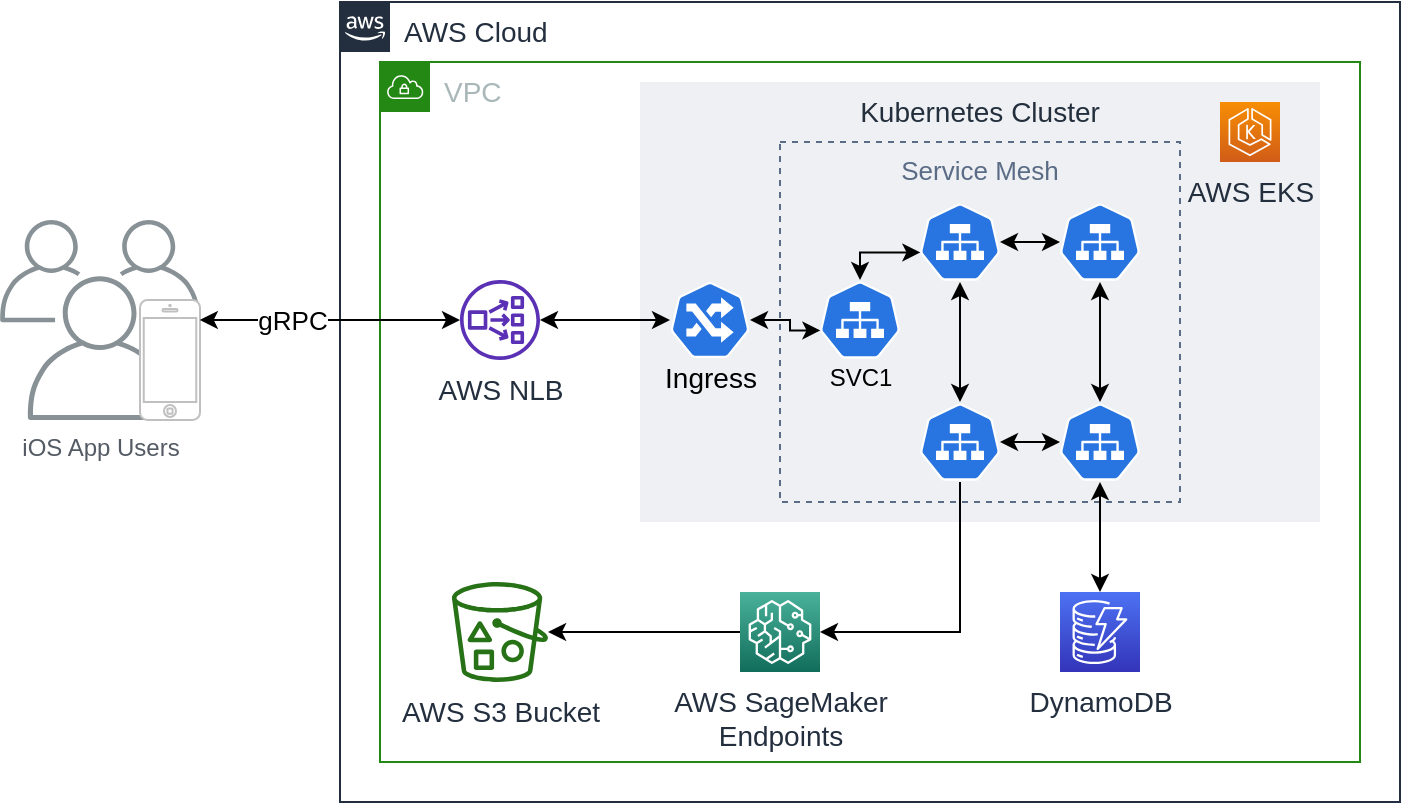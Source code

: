 <mxfile version="14.4.2" type="device"><diagram id="b4BDuStbIn4qM4jj9xul" name="Pagina-1"><mxGraphModel dx="1088" dy="880" grid="1" gridSize="10" guides="1" tooltips="1" connect="1" arrows="1" fold="1" page="1" pageScale="1" pageWidth="3300" pageHeight="2339" math="0" shadow="0"><root><mxCell id="0"/><mxCell id="1" parent="0"/><mxCell id="Hgsx1qWnPzV47WhV52aX-4" value="&lt;font style=&quot;font-size: 14px&quot;&gt;AWS Cloud&lt;/font&gt;" style="points=[[0,0],[0.25,0],[0.5,0],[0.75,0],[1,0],[1,0.25],[1,0.5],[1,0.75],[1,1],[0.75,1],[0.5,1],[0.25,1],[0,1],[0,0.75],[0,0.5],[0,0.25]];outlineConnect=0;gradientColor=none;html=1;whiteSpace=wrap;fontSize=12;fontStyle=0;shape=mxgraph.aws4.group;grIcon=mxgraph.aws4.group_aws_cloud_alt;strokeColor=#232F3E;fillColor=none;verticalAlign=top;align=left;spacingLeft=30;fontColor=#232F3E;dashed=0;" parent="1" vertex="1"><mxGeometry x="480" y="240" width="530" height="400" as="geometry"/></mxCell><mxCell id="Hgsx1qWnPzV47WhV52aX-7" value="&lt;font style=&quot;font-size: 14px&quot;&gt;VPC&lt;/font&gt;" style="points=[[0,0],[0.25,0],[0.5,0],[0.75,0],[1,0],[1,0.25],[1,0.5],[1,0.75],[1,1],[0.75,1],[0.5,1],[0.25,1],[0,1],[0,0.75],[0,0.5],[0,0.25]];outlineConnect=0;gradientColor=none;html=1;whiteSpace=wrap;fontSize=12;fontStyle=0;shape=mxgraph.aws4.group;grIcon=mxgraph.aws4.group_vpc;strokeColor=#248814;fillColor=none;verticalAlign=top;align=left;spacingLeft=30;fontColor=#AAB7B8;dashed=0;" parent="1" vertex="1"><mxGeometry x="500" y="270" width="490" height="350" as="geometry"/></mxCell><mxCell id="Hgsx1qWnPzV47WhV52aX-3" value="" style="group" parent="1" vertex="1" connectable="0"><mxGeometry x="310" y="349" width="100" height="100" as="geometry"/></mxCell><mxCell id="Hgsx1qWnPzV47WhV52aX-1" value="iOS App Users" style="outlineConnect=0;gradientColor=none;fontColor=#545B64;strokeColor=none;fillColor=#879196;dashed=0;verticalLabelPosition=bottom;verticalAlign=top;align=center;html=1;fontSize=12;fontStyle=0;aspect=fixed;shape=mxgraph.aws4.illustration_users;pointerEvents=1" parent="Hgsx1qWnPzV47WhV52aX-3" vertex="1"><mxGeometry width="100" height="100" as="geometry"/></mxCell><mxCell id="Hgsx1qWnPzV47WhV52aX-2" value="" style="html=1;verticalLabelPosition=bottom;labelBackgroundColor=#ffffff;verticalAlign=top;shadow=0;dashed=0;strokeWidth=1;shape=mxgraph.ios7.misc.iphone;strokeColor=#c0c0c0;" parent="Hgsx1qWnPzV47WhV52aX-3" vertex="1"><mxGeometry x="70" y="40" width="30" height="60" as="geometry"/></mxCell><mxCell id="Hgsx1qWnPzV47WhV52aX-6" value="&lt;font style=&quot;font-size: 14px&quot;&gt;AWS NLB&lt;/font&gt;" style="outlineConnect=0;fontColor=#232F3E;gradientColor=none;fillColor=#5A30B5;strokeColor=none;dashed=0;verticalLabelPosition=bottom;verticalAlign=top;align=center;html=1;fontSize=12;fontStyle=0;aspect=fixed;pointerEvents=1;shape=mxgraph.aws4.network_load_balancer;" parent="1" vertex="1"><mxGeometry x="540" y="379" width="40" height="40" as="geometry"/></mxCell><mxCell id="Hgsx1qWnPzV47WhV52aX-10" value="Kubernetes Cluster" style="fillColor=#EFF0F3;strokeColor=none;dashed=0;verticalAlign=top;fontStyle=0;fontColor=#232F3D;fontSize=14;" parent="1" vertex="1"><mxGeometry x="630" y="280" width="340" height="220" as="geometry"/></mxCell><mxCell id="Hgsx1qWnPzV47WhV52aX-11" value="&lt;font style=&quot;font-size: 14px&quot;&gt;AWS EKS&lt;/font&gt;" style="outlineConnect=0;fontColor=#232F3E;gradientColor=#F78E04;gradientDirection=north;fillColor=#D05C17;strokeColor=#ffffff;dashed=0;verticalLabelPosition=bottom;verticalAlign=top;align=center;html=1;fontSize=12;fontStyle=0;aspect=fixed;shape=mxgraph.aws4.resourceIcon;resIcon=mxgraph.aws4.eks;" parent="1" vertex="1"><mxGeometry x="920" y="290" width="30" height="30" as="geometry"/></mxCell><mxCell id="Hgsx1qWnPzV47WhV52aX-13" style="edgeStyle=orthogonalEdgeStyle;rounded=0;orthogonalLoop=1;jettySize=auto;html=1;startArrow=classic;startFill=1;" parent="1" source="Hgsx1qWnPzV47WhV52aX-9" target="Hgsx1qWnPzV47WhV52aX-6" edge="1"><mxGeometry relative="1" as="geometry"/></mxCell><mxCell id="Hgsx1qWnPzV47WhV52aX-15" value="" style="group" parent="1" vertex="1" connectable="0"><mxGeometry x="640" y="380" width="55" height="58" as="geometry"/></mxCell><mxCell id="Hgsx1qWnPzV47WhV52aX-9" value="" style="html=1;dashed=0;whitespace=wrap;fillColor=#2875E2;strokeColor=#ffffff;points=[[0.005,0.63,0],[0.1,0.2,0],[0.9,0.2,0],[0.5,0,0],[0.995,0.63,0],[0.72,0.99,0],[0.5,1,0],[0.28,0.99,0]];shape=mxgraph.kubernetes.icon;prIcon=ing" parent="Hgsx1qWnPzV47WhV52aX-15" vertex="1"><mxGeometry x="5" width="40" height="38" as="geometry"/></mxCell><mxCell id="Hgsx1qWnPzV47WhV52aX-14" value="&lt;font style=&quot;font-size: 14px&quot;&gt;Ingress&lt;/font&gt;" style="text;html=1;align=center;verticalAlign=middle;resizable=0;points=[];autosize=1;" parent="Hgsx1qWnPzV47WhV52aX-15" vertex="1"><mxGeometry x="-5" y="38" width="60" height="20" as="geometry"/></mxCell><mxCell id="Hgsx1qWnPzV47WhV52aX-16" value="Service Mesh" style="fillColor=none;strokeColor=#5A6C86;dashed=1;verticalAlign=top;fontStyle=0;fontColor=#5A6C86;fontSize=13;" parent="1" vertex="1"><mxGeometry x="700" y="310" width="200" height="180" as="geometry"/></mxCell><mxCell id="Hgsx1qWnPzV47WhV52aX-32" style="edgeStyle=orthogonalEdgeStyle;rounded=0;orthogonalLoop=1;jettySize=auto;html=1;entryX=0.5;entryY=0;entryDx=0;entryDy=0;entryPerimeter=0;startArrow=classic;startFill=1;" parent="1" source="Hgsx1qWnPzV47WhV52aX-20" target="Hgsx1qWnPzV47WhV52aX-23" edge="1"><mxGeometry relative="1" as="geometry"/></mxCell><mxCell id="Hgsx1qWnPzV47WhV52aX-20" value="" style="html=1;dashed=0;whitespace=wrap;fillColor=#2875E2;strokeColor=#ffffff;points=[[0.005,0.63,0],[0.1,0.2,0],[0.9,0.2,0],[0.5,0,0],[0.995,0.63,0],[0.72,0.99,0],[0.5,1,0],[0.28,0.99,0]];shape=mxgraph.kubernetes.icon;prIcon=svc" parent="1" vertex="1"><mxGeometry x="770" y="340" width="40" height="40" as="geometry"/></mxCell><mxCell id="Hgsx1qWnPzV47WhV52aX-37" style="edgeStyle=orthogonalEdgeStyle;rounded=0;orthogonalLoop=1;jettySize=auto;html=1;startArrow=classic;startFill=1;" parent="1" source="Hgsx1qWnPzV47WhV52aX-21" target="Hgsx1qWnPzV47WhV52aX-20" edge="1"><mxGeometry relative="1" as="geometry"/></mxCell><mxCell id="Hgsx1qWnPzV47WhV52aX-21" value="" style="html=1;dashed=0;whitespace=wrap;fillColor=#2875E2;strokeColor=#ffffff;points=[[0.005,0.63,0],[0.1,0.2,0],[0.9,0.2,0],[0.5,0,0],[0.995,0.63,0],[0.72,0.99,0],[0.5,1,0],[0.28,0.99,0]];shape=mxgraph.kubernetes.icon;prIcon=svc" parent="1" vertex="1"><mxGeometry x="840" y="340" width="40" height="40" as="geometry"/></mxCell><mxCell id="Hgsx1qWnPzV47WhV52aX-35" style="edgeStyle=orthogonalEdgeStyle;rounded=0;orthogonalLoop=1;jettySize=auto;html=1;entryX=0.5;entryY=1;entryDx=0;entryDy=0;entryPerimeter=0;startArrow=classic;startFill=1;" parent="1" source="Hgsx1qWnPzV47WhV52aX-22" target="Hgsx1qWnPzV47WhV52aX-21" edge="1"><mxGeometry relative="1" as="geometry"/></mxCell><mxCell id="Hgsx1qWnPzV47WhV52aX-40" style="edgeStyle=orthogonalEdgeStyle;rounded=0;orthogonalLoop=1;jettySize=auto;html=1;startArrow=classic;startFill=1;" parent="1" source="Hgsx1qWnPzV47WhV52aX-22" target="Hgsx1qWnPzV47WhV52aX-39" edge="1"><mxGeometry relative="1" as="geometry"/></mxCell><mxCell id="Hgsx1qWnPzV47WhV52aX-22" value="" style="html=1;dashed=0;whitespace=wrap;fillColor=#2875E2;strokeColor=#ffffff;points=[[0.005,0.63,0],[0.1,0.2,0],[0.9,0.2,0],[0.5,0,0],[0.995,0.63,0],[0.72,0.99,0],[0.5,1,0],[0.28,0.99,0]];shape=mxgraph.kubernetes.icon;prIcon=svc" parent="1" vertex="1"><mxGeometry x="840" y="440" width="40" height="40" as="geometry"/></mxCell><mxCell id="Hgsx1qWnPzV47WhV52aX-34" style="edgeStyle=orthogonalEdgeStyle;rounded=0;orthogonalLoop=1;jettySize=auto;html=1;startArrow=classic;startFill=1;" parent="1" source="Hgsx1qWnPzV47WhV52aX-23" target="Hgsx1qWnPzV47WhV52aX-22" edge="1"><mxGeometry relative="1" as="geometry"/></mxCell><mxCell id="8EjOhGSEYD4rNAHY5_M1-1" style="edgeStyle=orthogonalEdgeStyle;rounded=0;orthogonalLoop=1;jettySize=auto;html=1;" edge="1" parent="1" source="Hgsx1qWnPzV47WhV52aX-23" target="Hgsx1qWnPzV47WhV52aX-36"><mxGeometry relative="1" as="geometry"><Array as="points"><mxPoint x="790" y="555"/></Array></mxGeometry></mxCell><mxCell id="Hgsx1qWnPzV47WhV52aX-23" value="" style="html=1;dashed=0;whitespace=wrap;fillColor=#2875E2;strokeColor=#ffffff;points=[[0.005,0.63,0],[0.1,0.2,0],[0.9,0.2,0],[0.5,0,0],[0.995,0.63,0],[0.72,0.99,0],[0.5,1,0],[0.28,0.99,0]];shape=mxgraph.kubernetes.icon;prIcon=svc" parent="1" vertex="1"><mxGeometry x="770" y="440" width="40" height="40" as="geometry"/></mxCell><mxCell id="Hgsx1qWnPzV47WhV52aX-31" style="edgeStyle=orthogonalEdgeStyle;rounded=0;orthogonalLoop=1;jettySize=auto;html=1;entryX=0.005;entryY=0.63;entryDx=0;entryDy=0;entryPerimeter=0;startArrow=classic;startFill=1;" parent="1" source="Hgsx1qWnPzV47WhV52aX-24" target="Hgsx1qWnPzV47WhV52aX-20" edge="1"><mxGeometry relative="1" as="geometry"><Array as="points"><mxPoint x="740" y="365"/></Array></mxGeometry></mxCell><mxCell id="Hgsx1qWnPzV47WhV52aX-24" value="" style="html=1;dashed=0;whitespace=wrap;fillColor=#2875E2;strokeColor=#ffffff;points=[[0.005,0.63,0],[0.1,0.2,0],[0.9,0.2,0],[0.5,0,0],[0.995,0.63,0],[0.72,0.99,0],[0.5,1,0],[0.28,0.99,0]];shape=mxgraph.kubernetes.icon;prIcon=svc" parent="1" vertex="1"><mxGeometry x="720" y="379" width="40" height="40" as="geometry"/></mxCell><mxCell id="Hgsx1qWnPzV47WhV52aX-26" style="edgeStyle=orthogonalEdgeStyle;rounded=0;orthogonalLoop=1;jettySize=auto;html=1;entryX=0.005;entryY=0.63;entryDx=0;entryDy=0;entryPerimeter=0;startArrow=classic;startFill=1;" parent="1" source="Hgsx1qWnPzV47WhV52aX-9" target="Hgsx1qWnPzV47WhV52aX-24" edge="1"><mxGeometry relative="1" as="geometry"/></mxCell><mxCell id="Hgsx1qWnPzV47WhV52aX-30" value="&lt;font style=&quot;font-size: 12px&quot;&gt;SVC1&lt;/font&gt;" style="text;html=1;align=center;verticalAlign=middle;resizable=0;points=[];autosize=1;" parent="1" vertex="1"><mxGeometry x="715" y="418" width="50" height="20" as="geometry"/></mxCell><mxCell id="8EjOhGSEYD4rNAHY5_M1-2" style="edgeStyle=orthogonalEdgeStyle;rounded=0;orthogonalLoop=1;jettySize=auto;html=1;" edge="1" parent="1" source="Hgsx1qWnPzV47WhV52aX-36" target="Hgsx1qWnPzV47WhV52aX-41"><mxGeometry relative="1" as="geometry"/></mxCell><mxCell id="Hgsx1qWnPzV47WhV52aX-36" value="&lt;font style=&quot;font-size: 14px&quot;&gt;AWS SageMaker&lt;br&gt;Endpoints&lt;/font&gt;" style="outlineConnect=0;fontColor=#232F3E;gradientColor=#4AB29A;gradientDirection=north;fillColor=#116D5B;strokeColor=#ffffff;dashed=0;verticalLabelPosition=bottom;verticalAlign=top;align=center;html=1;fontSize=12;fontStyle=0;aspect=fixed;shape=mxgraph.aws4.resourceIcon;resIcon=mxgraph.aws4.sagemaker;" parent="1" vertex="1"><mxGeometry x="680" y="535" width="40" height="40" as="geometry"/></mxCell><mxCell id="Hgsx1qWnPzV47WhV52aX-39" value="&lt;font style=&quot;font-size: 14px&quot;&gt;DynamoDB&lt;/font&gt;" style="outlineConnect=0;fontColor=#232F3E;gradientColor=#4D72F3;gradientDirection=north;fillColor=#3334B9;strokeColor=#ffffff;dashed=0;verticalLabelPosition=bottom;verticalAlign=top;align=center;html=1;fontSize=12;fontStyle=0;aspect=fixed;shape=mxgraph.aws4.resourceIcon;resIcon=mxgraph.aws4.dynamodb;" parent="1" vertex="1"><mxGeometry x="840" y="535" width="40" height="40" as="geometry"/></mxCell><mxCell id="Hgsx1qWnPzV47WhV52aX-41" value="&lt;font style=&quot;font-size: 14px&quot;&gt;AWS S3 Bucket&lt;/font&gt;" style="outlineConnect=0;fontColor=#232F3E;gradientColor=none;fillColor=#277116;strokeColor=none;dashed=0;verticalLabelPosition=bottom;verticalAlign=top;align=center;html=1;fontSize=12;fontStyle=0;aspect=fixed;pointerEvents=1;shape=mxgraph.aws4.bucket_with_objects;" parent="1" vertex="1"><mxGeometry x="535.96" y="530" width="48.08" height="50" as="geometry"/></mxCell><mxCell id="Hgsx1qWnPzV47WhV52aX-43" style="edgeStyle=orthogonalEdgeStyle;rounded=0;orthogonalLoop=1;jettySize=auto;html=1;startArrow=classic;startFill=1;" parent="1" source="Hgsx1qWnPzV47WhV52aX-1" target="Hgsx1qWnPzV47WhV52aX-6" edge="1"><mxGeometry relative="1" as="geometry"/></mxCell><mxCell id="Hgsx1qWnPzV47WhV52aX-44" value="&lt;font style=&quot;font-size: 13px&quot;&gt;gRPC&lt;/font&gt;" style="edgeLabel;html=1;align=center;verticalAlign=middle;resizable=0;points=[];" parent="Hgsx1qWnPzV47WhV52aX-43" vertex="1" connectable="0"><mxGeometry x="-0.293" y="-2" relative="1" as="geometry"><mxPoint y="-2" as="offset"/></mxGeometry></mxCell></root></mxGraphModel></diagram></mxfile>